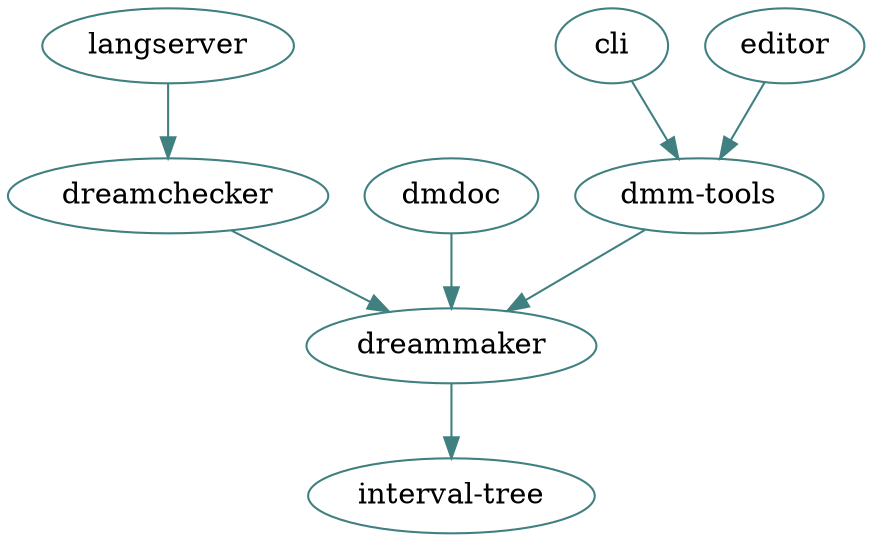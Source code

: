 strict digraph {
    graph [bgcolor="transparent"]
    node [color="#408080"; style="filled"; fillcolor="white"]
    edge [color="#408080"]

    "langserver" -> "dreamchecker"
    "dreamchecker" -> "dreammaker"
    "dreammaker" -> "interval-tree"
    "dmdoc" -> "dreammaker"
    "dmm-tools" -> "dreammaker"
    "cli" -> "dmm-tools"
    "editor" -> "dmm-tools"
}
